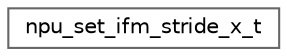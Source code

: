 digraph "Graphical Class Hierarchy"
{
 // LATEX_PDF_SIZE
  bgcolor="transparent";
  edge [fontname=Helvetica,fontsize=10,labelfontname=Helvetica,labelfontsize=10];
  node [fontname=Helvetica,fontsize=10,shape=box,height=0.2,width=0.4];
  rankdir="LR";
  Node0 [id="Node000000",label="npu_set_ifm_stride_x_t",height=0.2,width=0.4,color="grey40", fillcolor="white", style="filled",URL="$structnpu__set__ifm__stride__x__t.html",tooltip=" "];
}
